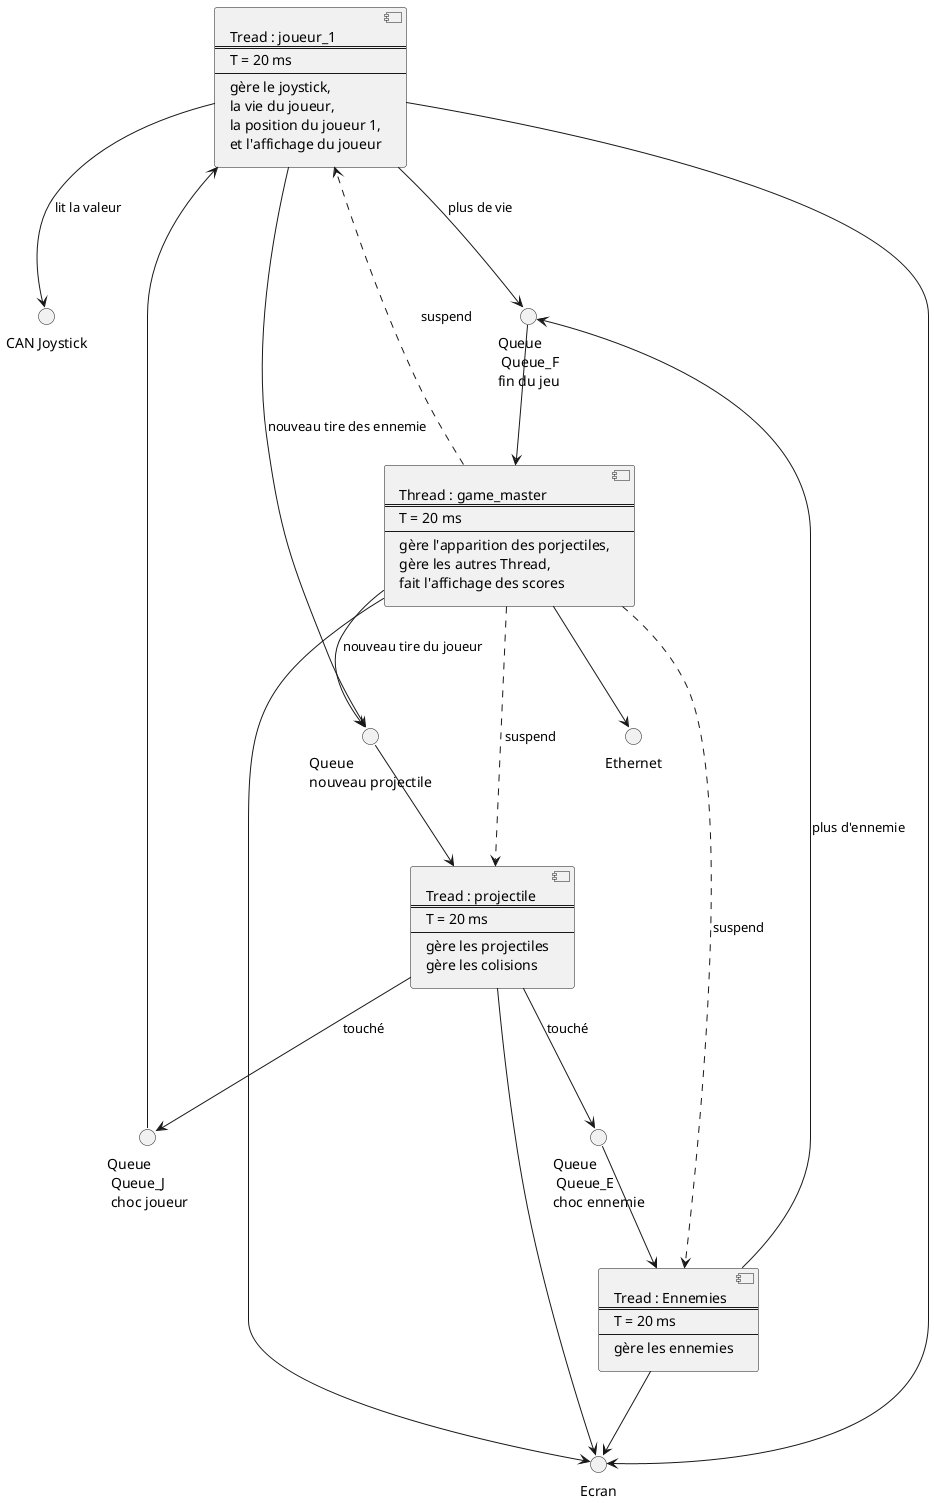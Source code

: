 @startuml Architecture projet
interface "CAN Joystick" as CAN
interface "Ecran" as LCD
interface "Ethernet" as ether
interface "Queue\n Queue_J\n choc joueur" as Queue_J
interface "Queue\n Queue_E\nchoc ennemie" as Queue_E
interface "Queue\n Queue_F\nfin du jeu" as Queue_F
interface "Queue\nnouveau projectile" as Queue_N
component t_gm[
Thread : game_master
===
T = 20 ms
---
gère l'apparition des porjectiles,
gère les autres Thread,
fait l'affichage des scores
]
component t_j1[
Tread : joueur_1
===
T = 20 ms
---
gère le joystick,
la vie du joueur,
la position du joueur 1,
et l'affichage du joueur
]
component t_ennemie[
Tread : Ennemies
===
T = 20 ms
---
gère les ennemies
]
component t_proj[
Tread : projectile
===
T = 20 ms
---
gère les projectiles
gère les colisions
]
[t_j1] --> CAN : lit la valeur
[t_proj] --> Queue_E : touché
[t_proj] --> Queue_J : touché
Queue_E --> [t_ennemie]
Queue_J --> [t_j1]
[t_j1] --> Queue_F : plus de vie
[t_ennemie] --> Queue_F : plus d'ennemie
Queue_F --> [t_gm]
[t_gm] --> Queue_N : nouveau tire du joueur
[t_j1] --> Queue_N : nouveau tire des ennemie
Queue_N --> [t_proj]

[t_j1] --> LCD
[t_ennemie] --> LCD
[t_proj] --> LCD
[t_gm] --> LCD

[t_gm]-->ether

[t_gm]..>[t_j1] : suspend
[t_gm]..>[t_ennemie] : suspend
[t_gm]..>[t_proj] : suspend

@enduml
